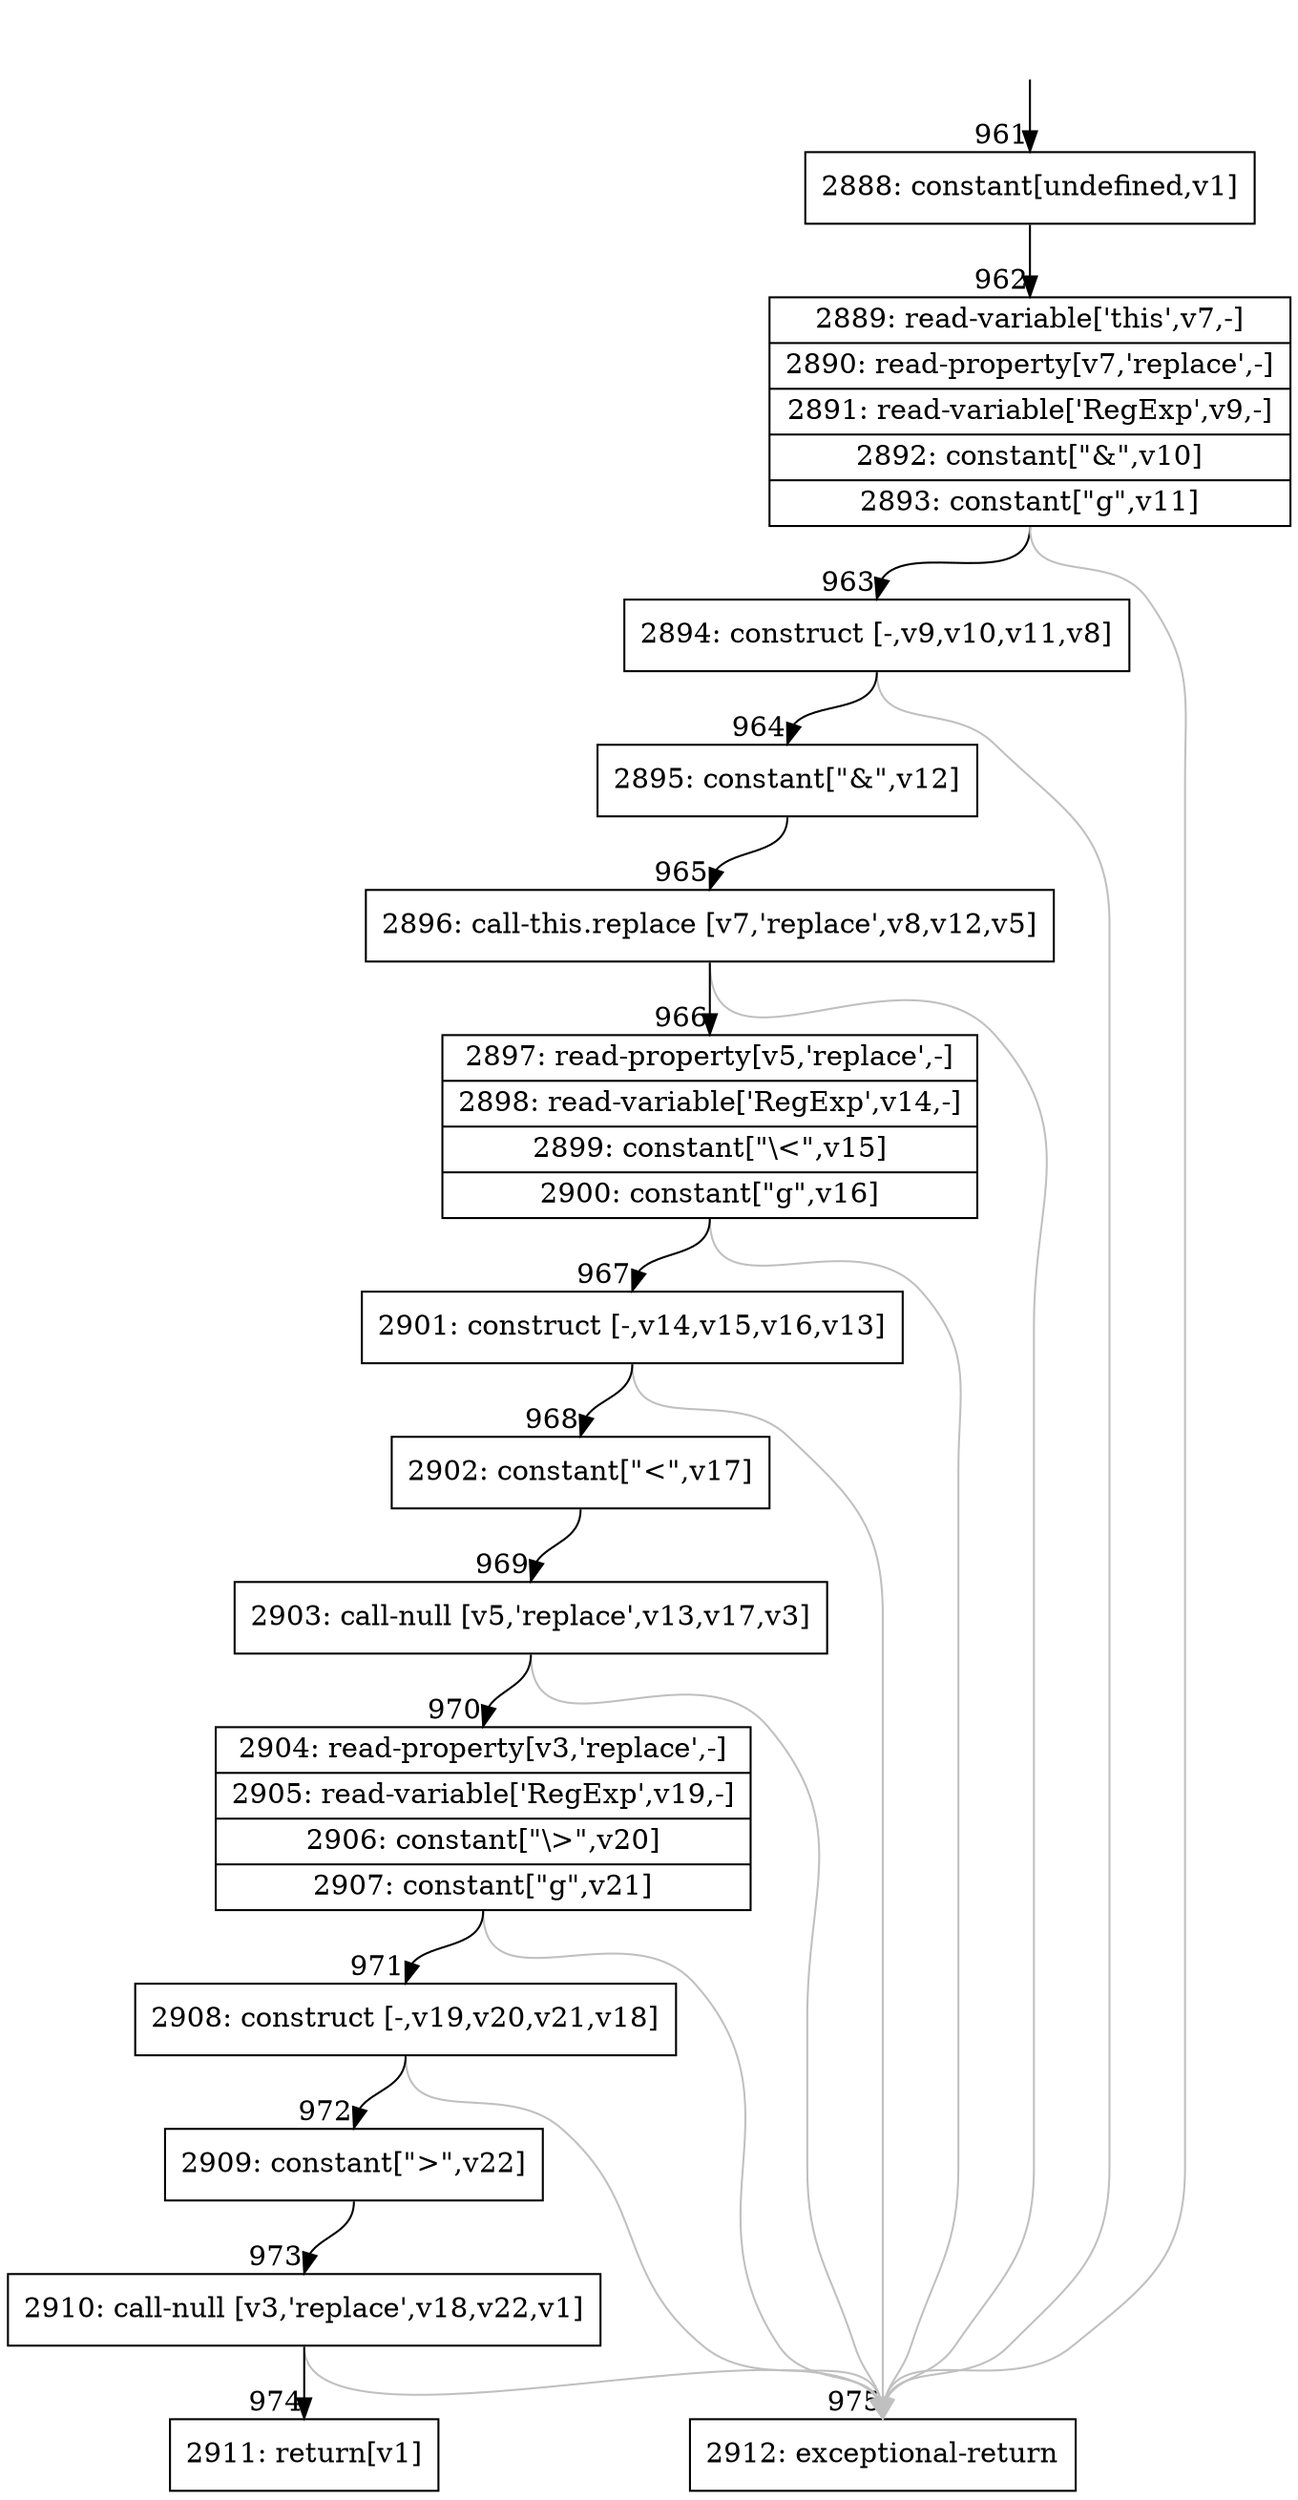digraph {
rankdir="TD"
BB_entry83[shape=none,label=""];
BB_entry83 -> BB961 [tailport=s, headport=n, headlabel="    961"]
BB961 [shape=record label="{2888: constant[undefined,v1]}" ] 
BB961 -> BB962 [tailport=s, headport=n, headlabel="      962"]
BB962 [shape=record label="{2889: read-variable['this',v7,-]|2890: read-property[v7,'replace',-]|2891: read-variable['RegExp',v9,-]|2892: constant[\"&\",v10]|2893: constant[\"g\",v11]}" ] 
BB962 -> BB963 [tailport=s, headport=n, headlabel="      963"]
BB962 -> BB975 [tailport=s, headport=n, color=gray, headlabel="      975"]
BB963 [shape=record label="{2894: construct [-,v9,v10,v11,v8]}" ] 
BB963 -> BB964 [tailport=s, headport=n, headlabel="      964"]
BB963 -> BB975 [tailport=s, headport=n, color=gray]
BB964 [shape=record label="{2895: constant[\"&amp;\",v12]}" ] 
BB964 -> BB965 [tailport=s, headport=n, headlabel="      965"]
BB965 [shape=record label="{2896: call-this.replace [v7,'replace',v8,v12,v5]}" ] 
BB965 -> BB966 [tailport=s, headport=n, headlabel="      966"]
BB965 -> BB975 [tailport=s, headport=n, color=gray]
BB966 [shape=record label="{2897: read-property[v5,'replace',-]|2898: read-variable['RegExp',v14,-]|2899: constant[\"\\\<\",v15]|2900: constant[\"g\",v16]}" ] 
BB966 -> BB967 [tailport=s, headport=n, headlabel="      967"]
BB966 -> BB975 [tailport=s, headport=n, color=gray]
BB967 [shape=record label="{2901: construct [-,v14,v15,v16,v13]}" ] 
BB967 -> BB968 [tailport=s, headport=n, headlabel="      968"]
BB967 -> BB975 [tailport=s, headport=n, color=gray]
BB968 [shape=record label="{2902: constant[\"&lt;\",v17]}" ] 
BB968 -> BB969 [tailport=s, headport=n, headlabel="      969"]
BB969 [shape=record label="{2903: call-null [v5,'replace',v13,v17,v3]}" ] 
BB969 -> BB970 [tailport=s, headport=n, headlabel="      970"]
BB969 -> BB975 [tailport=s, headport=n, color=gray]
BB970 [shape=record label="{2904: read-property[v3,'replace',-]|2905: read-variable['RegExp',v19,-]|2906: constant[\"\\\>\",v20]|2907: constant[\"g\",v21]}" ] 
BB970 -> BB971 [tailport=s, headport=n, headlabel="      971"]
BB970 -> BB975 [tailport=s, headport=n, color=gray]
BB971 [shape=record label="{2908: construct [-,v19,v20,v21,v18]}" ] 
BB971 -> BB972 [tailport=s, headport=n, headlabel="      972"]
BB971 -> BB975 [tailport=s, headport=n, color=gray]
BB972 [shape=record label="{2909: constant[\"&gt;\",v22]}" ] 
BB972 -> BB973 [tailport=s, headport=n, headlabel="      973"]
BB973 [shape=record label="{2910: call-null [v3,'replace',v18,v22,v1]}" ] 
BB973 -> BB974 [tailport=s, headport=n, headlabel="      974"]
BB973 -> BB975 [tailport=s, headport=n, color=gray]
BB974 [shape=record label="{2911: return[v1]}" ] 
BB975 [shape=record label="{2912: exceptional-return}" ] 
//#$~ 644
}
